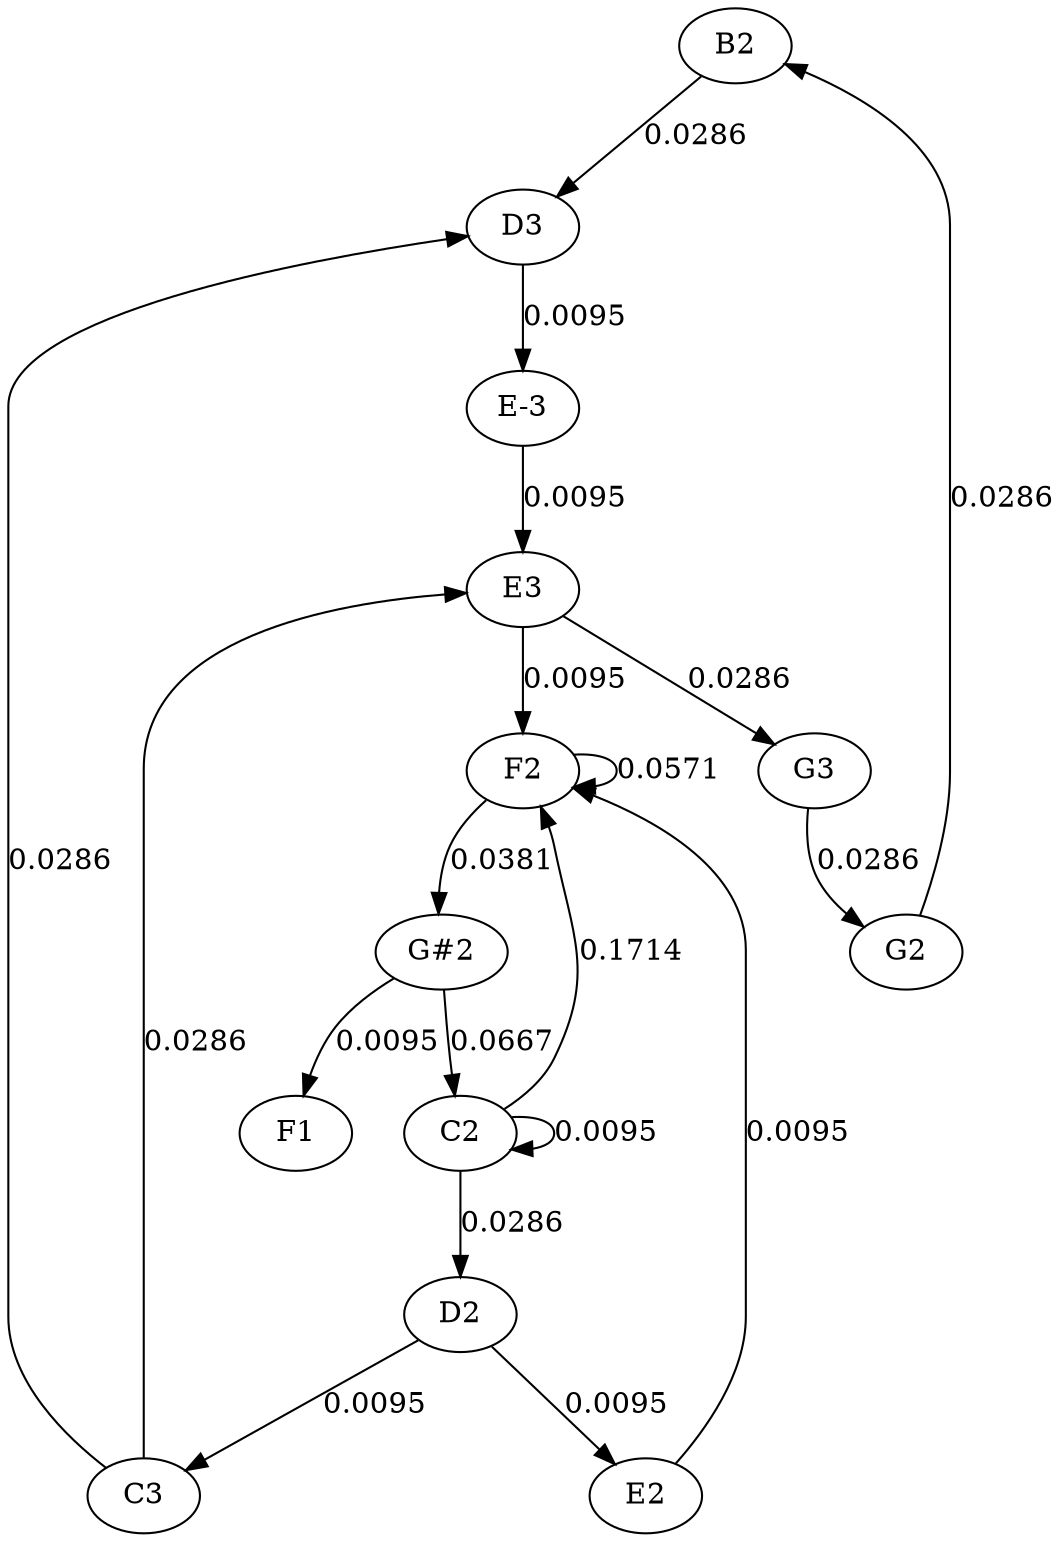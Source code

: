 strict graph {
	graph [bb="0,0,425.5,756"];
	node [label="\N"];
	edge [arrowtype=normal,
		dir=forward
	];
	B2	 [height="0.5",
		pos="341,738",
		width="0.75"];
	D3	 [height="0.5",
		pos="204,648",
		width="0.75"];
	B2 -- D3	 [label="0.0286",
		lp="304.25,693",
		pos="e,222.98,661.19 322.24,724.95 298.8,709.89 258.5,684.01 231.56,666.7"];
	"E-3"	 [height="0.5",
		pos="204,558",
		width="0.75"];
	D3 -- "E-3"	 [label="0.0095",
		lp="223.25,603",
		pos="e,204,576.05 204,629.61 204,617.24 204,600.37 204,586.22"];
	E3	 [height="0.5",
		pos="204,468",
		width="0.75"];
	"E-3" -- E3	 [label="0.0095",
		lp="223.25,513",
		pos="e,204,486.05 204,539.61 204,527.24 204,510.37 204,496.22"];
	C2	 [height="0.5",
		pos="181,198",
		width="0.75"];
	F2	 [height="0.5",
		pos="204,378",
		width="0.75"];
	C2 -- F2	 [label="0.1714",
		lp="248.25,288",
		pos="e,212.03,360.66 199.62,211.45 206.78,217.35 214.15,225.07 218,234 236.98,278.09 227.08,294.87 218,342 217.41,345.05 216.56,348.17\
 215.57,351.24"];
	C2;
	C2 -- C2	 [label="0.0095",
		lp="245.25,198",
		pos="e,205.53,189.88 205.53,206.12 216.51,206.89 226,204.19 226,198 226,193.84 221.72,191.26 215.57,190.24"];
	D2	 [height="0.5",
		pos="181,108",
		width="0.75"];
	C2 -- D2	 [label="0.0286",
		lp="200.25,153",
		pos="e,181,126.05 181,179.61 181,167.24 181,150.37 181,136.22"];
	C3	 [height="0.5",
		pos="54,18",
		width="0.75"];
	D2 -- C3	 [label="0.0095",
		lp="148.25,63",
		pos="e,72.162,31.585 162.8,94.392 141.3,79.493 105.34,54.573 80.686,37.491"];
	E2	 [height="0.5",
		pos="256,18",
		width="0.75"];
	D2 -- E2	 [label="0.0095",
		lp="245.25,63",
		pos="e,243.21,34.001 193.72,92.072 205.47,78.292 223.08,57.626 236.58,41.784"];
	F2 -- F2	 [label="0.0571",
		lp="268.25,378",
		pos="e,228.53,369.88 228.53,386.12 239.51,386.89 249,384.19 249,378 249,373.84 244.72,371.26 238.57,370.24"];
	"G#2"	 [height="0.5",
		pos="168,288",
		width="0.75927"];
	F2 -- "G#2"	 [label="0.0381",
		lp="199.25,333",
		pos="e,169.98,306.24 191.36,361.77 187.04,355.9 182.53,348.93 179.5,342 175.96,333.9 173.47,324.62 171.74,316.11"];
	C3 -- D3	 [label="0.0286",
		lp="19.25,333",
		pos="e,176.91,647.25 38.67,32.949 22.705,49.077 0,77.245 0,107 0,559 0,559 0,559 0,630.86 108.05,644.74 166.88,646.96"];
	C3 -- E3	 [label="0.0286",
		lp="73.25,243",
		pos="e,177.53,463.63 54,36.199 54,53.938 54,82.403 54,107 54,379 54,379 54,379 54,431.52 123.26,453.3 167.65,461.86"];
	E2 -- F2	 [label="0.0095",
		lp="319.25,198",
		pos="e,226.75,368.03 268.96,34.073 281.94,50.75 300,78.987 300,107 300,289 300,289 300,289 300,324.55 263.79,349.62 235.85,363.68"];
	F1	 [height="0.5",
		pos="109,198",
		width="0.75"];
	"G#2" -- F1	 [label="0.0095",
		lp="151.25,243",
		pos="e,114.28,216.13 151.28,273.59 144.49,267.53 136.98,259.95 131.5,252 125.97,243.99 121.4,234.41 117.85,225.6"];
	"G#2" -- C2	 [label="0.0667",
		lp="195.25,243",
		pos="e,178.46,216.22 170.51,270.03 172.33,257.69 174.84,240.73 176.94,226.47"];
	E3 -- F2	 [label="0.0095",
		lp="223.25,423",
		pos="e,204,396.05 204,449.61 204,437.24 204,420.37 204,406.22"];
	G3	 [height="0.5",
		pos="332,378",
		width="0.75"];
	E3 -- G3	 [label="0.0286",
		lp="299.25,423",
		pos="e,313.61,391.64 222.07,454.58 243.77,439.66 280.35,414.51 305.31,397.35"];
	G2	 [height="0.5",
		pos="371,288",
		width="0.75"];
	G3 -- G2	 [label="0.0286",
		lp="354.25,333",
		pos="e,352.83,301.59 329.68,360.02 328.95,349.23 329.39,335.24 334.5,324 337.06,318.37 340.98,313.18 345.31,308.63"];
	G2 -- B2	 [label="0.0286",
		lp="406.25,513",
		pos="e,354.31,722.33 375.89,305.71 380.59,323.29 387,351.84 387,377 387,649 387,649 387,649 387,673.22 373.14,697.37 360.64,714.22"];
}
